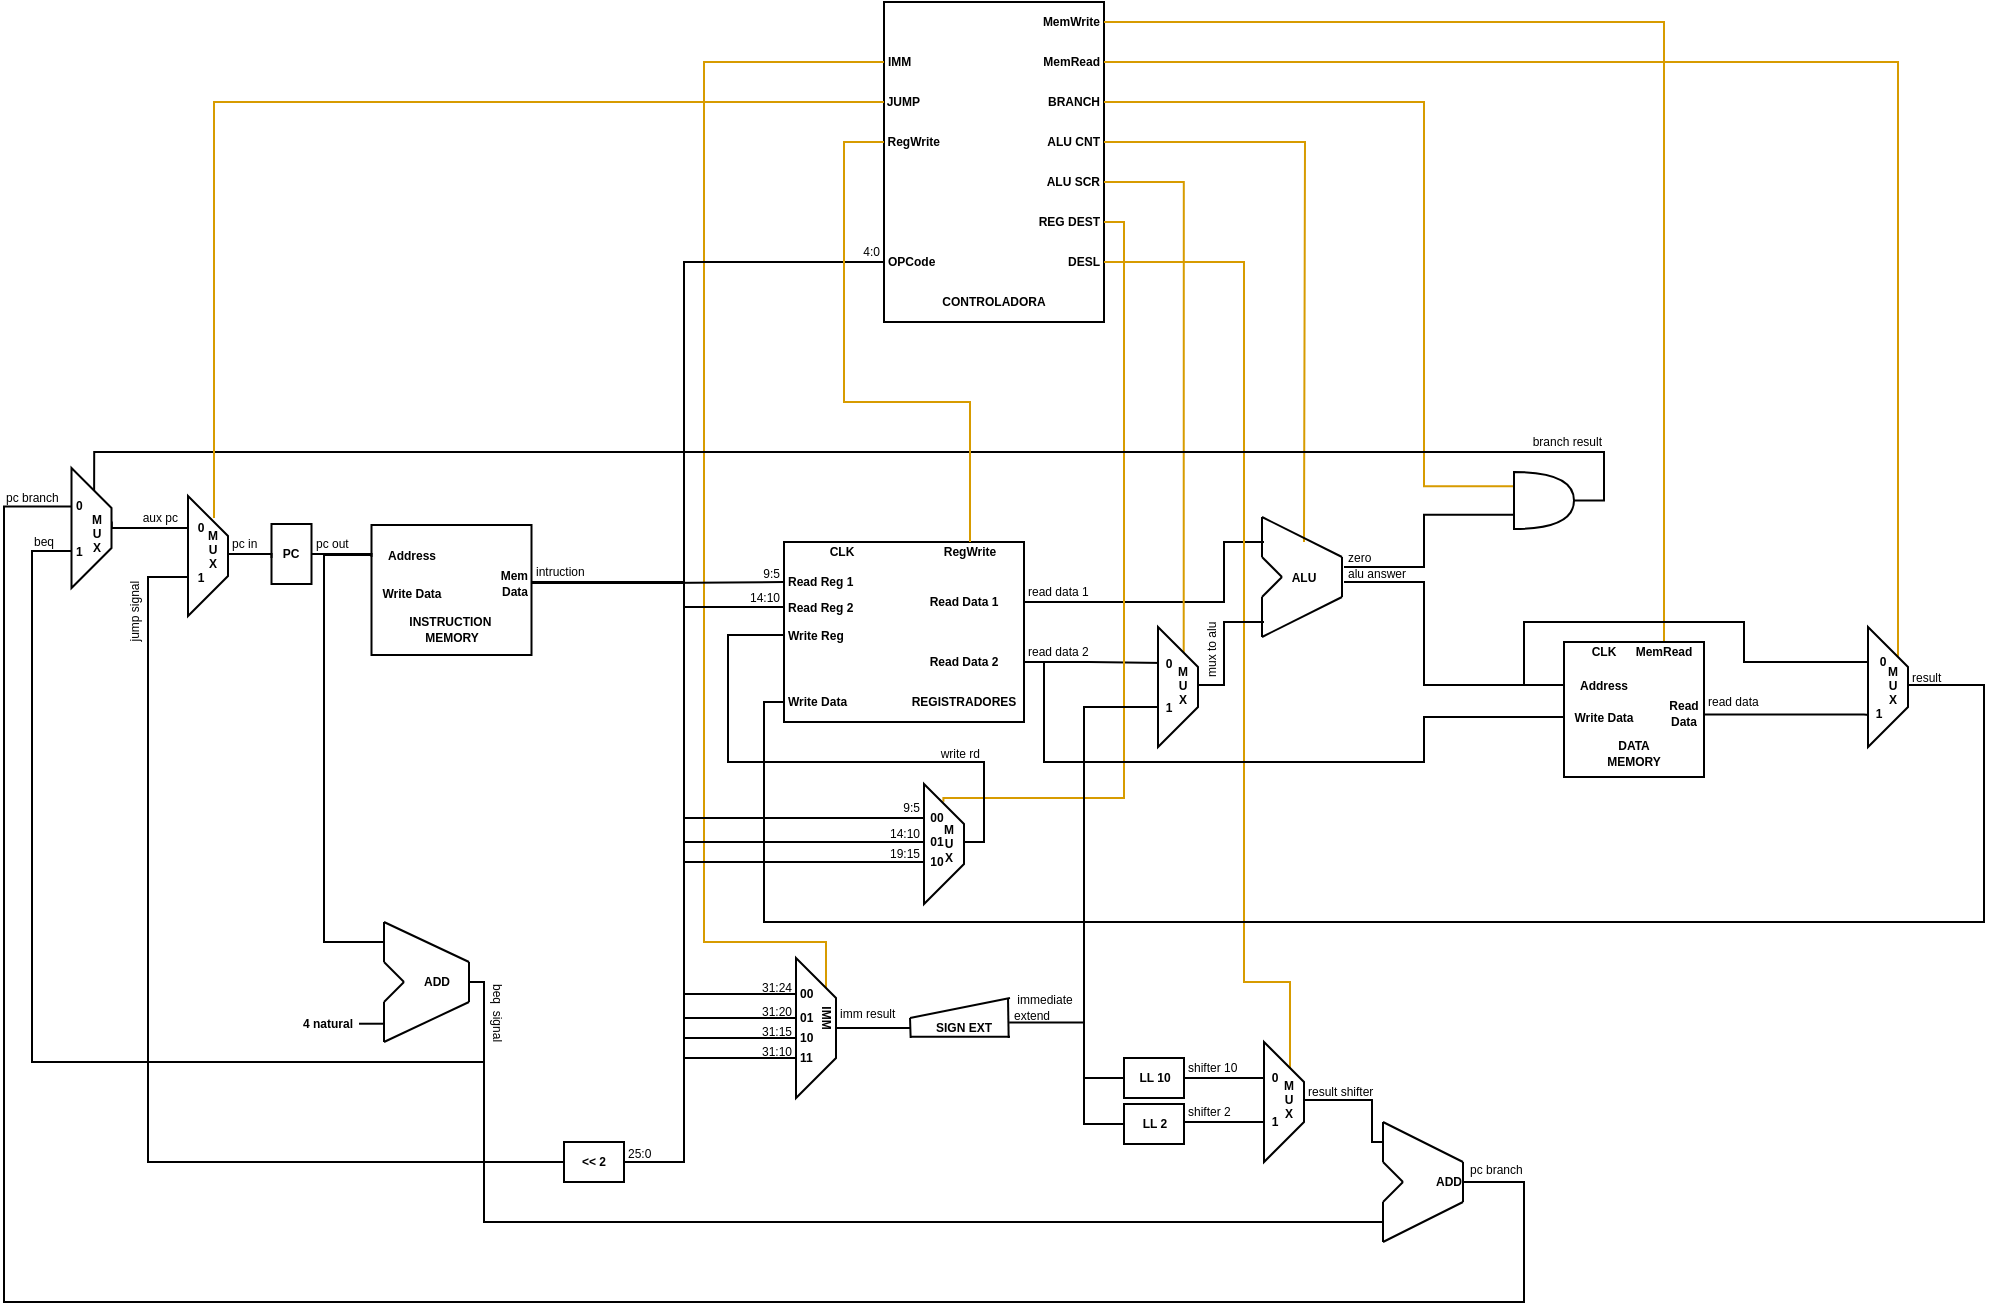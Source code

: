 <mxfile version="21.3.2" type="github">
  <diagram name="Página-1" id="U09H-SSrCiXjcYHxB3I6">
    <mxGraphModel dx="1183" dy="674" grid="1" gridSize="10" guides="1" tooltips="1" connect="1" arrows="1" fold="1" page="1" pageScale="1" pageWidth="1169" pageHeight="827" math="0" shadow="0">
      <root>
        <mxCell id="0" />
        <mxCell id="1" parent="0" />
        <mxCell id="Gvlh0brdfd21mCTL1ysy-1" value="" style="rounded=0;whiteSpace=wrap;html=1;" parent="1" vertex="1">
          <mxGeometry x="400" y="320" width="120" height="90" as="geometry" />
        </mxCell>
        <mxCell id="Gvlh0brdfd21mCTL1ysy-3" value="Read Reg 1" style="text;html=1;strokeColor=none;fillColor=none;align=left;verticalAlign=middle;whiteSpace=wrap;rounded=0;fontSize=6;fontStyle=1" parent="1" vertex="1">
          <mxGeometry x="400" y="330" width="52" height="20" as="geometry" />
        </mxCell>
        <mxCell id="Gvlh0brdfd21mCTL1ysy-4" value="Read Reg 2" style="text;html=1;strokeColor=none;fillColor=none;align=left;verticalAlign=middle;whiteSpace=wrap;rounded=0;fontSize=6;fontStyle=1" parent="1" vertex="1">
          <mxGeometry x="400" y="342.5" width="52" height="20" as="geometry" />
        </mxCell>
        <mxCell id="Gvlh0brdfd21mCTL1ysy-5" value="Write Data" style="text;html=1;strokeColor=none;fillColor=none;align=left;verticalAlign=middle;whiteSpace=wrap;rounded=0;fontSize=6;fontStyle=1" parent="1" vertex="1">
          <mxGeometry x="400" y="390" width="50" height="20" as="geometry" />
        </mxCell>
        <mxCell id="Gvlh0brdfd21mCTL1ysy-6" value="Write Reg" style="text;html=1;strokeColor=none;fillColor=none;align=left;verticalAlign=middle;whiteSpace=wrap;rounded=0;fontSize=6;fontStyle=1" parent="1" vertex="1">
          <mxGeometry x="400" y="356.5" width="50" height="20" as="geometry" />
        </mxCell>
        <mxCell id="Gvlh0brdfd21mCTL1ysy-119" style="edgeStyle=orthogonalEdgeStyle;rounded=0;orthogonalLoop=1;jettySize=auto;html=1;endArrow=none;endFill=0;" parent="1" source="Gvlh0brdfd21mCTL1ysy-7" edge="1">
          <mxGeometry relative="1" as="geometry">
            <mxPoint x="640" y="320" as="targetPoint" />
            <Array as="points">
              <mxPoint x="620" y="350" />
              <mxPoint x="620" y="320" />
            </Array>
          </mxGeometry>
        </mxCell>
        <mxCell id="Gvlh0brdfd21mCTL1ysy-7" value="Read Data 1" style="text;html=1;strokeColor=none;fillColor=none;align=center;verticalAlign=middle;whiteSpace=wrap;rounded=0;fontSize=6;fontStyle=1" parent="1" vertex="1">
          <mxGeometry x="460" y="340" width="60" height="20" as="geometry" />
        </mxCell>
        <mxCell id="Gvlh0brdfd21mCTL1ysy-120" style="edgeStyle=orthogonalEdgeStyle;rounded=0;orthogonalLoop=1;jettySize=auto;html=1;exitX=1;exitY=0.5;exitDx=0;exitDy=0;entryX=0.333;entryY=0.502;entryDx=0;entryDy=0;entryPerimeter=0;endArrow=none;endFill=0;" parent="1" source="Gvlh0brdfd21mCTL1ysy-8" target="Gvlh0brdfd21mCTL1ysy-86" edge="1">
          <mxGeometry relative="1" as="geometry" />
        </mxCell>
        <mxCell id="Gvlh0brdfd21mCTL1ysy-8" value="Read Data 2" style="text;html=1;strokeColor=none;fillColor=none;align=center;verticalAlign=middle;whiteSpace=wrap;rounded=0;fontSize=6;fontStyle=1" parent="1" vertex="1">
          <mxGeometry x="460" y="370" width="60" height="20" as="geometry" />
        </mxCell>
        <mxCell id="Gvlh0brdfd21mCTL1ysy-9" value="RegWrite" style="text;html=1;strokeColor=none;fillColor=none;align=center;verticalAlign=middle;whiteSpace=wrap;rounded=0;fontSize=6;fontStyle=1" parent="1" vertex="1">
          <mxGeometry x="470" y="320" width="46" height="10" as="geometry" />
        </mxCell>
        <mxCell id="Gvlh0brdfd21mCTL1ysy-10" value="REGISTRADORES" style="text;html=1;strokeColor=none;fillColor=none;align=center;verticalAlign=middle;whiteSpace=wrap;rounded=0;fontSize=6;fontStyle=1" parent="1" vertex="1">
          <mxGeometry x="460" y="390" width="60" height="20" as="geometry" />
        </mxCell>
        <mxCell id="Gvlh0brdfd21mCTL1ysy-11" value="" style="rounded=0;whiteSpace=wrap;html=1;direction=south;" parent="1" vertex="1">
          <mxGeometry x="450" y="50" width="110" height="160" as="geometry" />
        </mxCell>
        <mxCell id="Gvlh0brdfd21mCTL1ysy-12" value="CONTROLADORA" style="text;html=1;strokeColor=none;fillColor=none;align=center;verticalAlign=middle;whiteSpace=wrap;rounded=0;fontSize=6;fontStyle=1;rotation=0;" parent="1" vertex="1">
          <mxGeometry x="475" y="190" width="60" height="20" as="geometry" />
        </mxCell>
        <mxCell id="Gvlh0brdfd21mCTL1ysy-14" value="OPCode" style="text;html=1;strokeColor=none;fillColor=none;align=left;verticalAlign=middle;whiteSpace=wrap;rounded=0;fontSize=6;fontStyle=1" parent="1" vertex="1">
          <mxGeometry x="450" y="170" width="60" height="20" as="geometry" />
        </mxCell>
        <mxCell id="YMEBKkw99cfDEM1M3ef4-32" style="edgeStyle=orthogonalEdgeStyle;shape=connector;rounded=0;orthogonalLoop=1;jettySize=auto;html=1;entryX=0;entryY=0.25;entryDx=0;entryDy=0;labelBackgroundColor=default;strokeColor=#d79b00;fontFamily=Helvetica;fontSize=11;fontColor=default;endArrow=none;endFill=0;fillColor=#ffe6cc;" parent="1" source="Gvlh0brdfd21mCTL1ysy-15" target="Gvlh0brdfd21mCTL1ysy-84" edge="1">
          <mxGeometry relative="1" as="geometry" />
        </mxCell>
        <mxCell id="Gvlh0brdfd21mCTL1ysy-15" value="ALU SCR" style="text;html=1;strokeColor=none;fillColor=none;align=right;verticalAlign=middle;whiteSpace=wrap;rounded=0;fontSize=6;fontStyle=1" parent="1" vertex="1">
          <mxGeometry x="500" y="130" width="60" height="20" as="geometry" />
        </mxCell>
        <mxCell id="YMEBKkw99cfDEM1M3ef4-30" style="edgeStyle=orthogonalEdgeStyle;shape=connector;rounded=0;orthogonalLoop=1;jettySize=auto;html=1;labelBackgroundColor=default;strokeColor=#d79b00;fontFamily=Helvetica;fontSize=11;fontColor=default;endArrow=none;endFill=0;fillColor=#ffe6cc;" parent="1" source="Gvlh0brdfd21mCTL1ysy-16" edge="1">
          <mxGeometry relative="1" as="geometry">
            <mxPoint x="660" y="320" as="targetPoint" />
          </mxGeometry>
        </mxCell>
        <mxCell id="Gvlh0brdfd21mCTL1ysy-16" value="ALU CNT" style="text;html=1;strokeColor=none;fillColor=none;align=right;verticalAlign=middle;whiteSpace=wrap;rounded=0;fontSize=6;fontStyle=1" parent="1" vertex="1">
          <mxGeometry x="500" y="110" width="60" height="20" as="geometry" />
        </mxCell>
        <mxCell id="YMEBKkw99cfDEM1M3ef4-38" style="edgeStyle=orthogonalEdgeStyle;shape=connector;rounded=0;orthogonalLoop=1;jettySize=auto;html=1;entryX=0.5;entryY=0;entryDx=0;entryDy=0;labelBackgroundColor=default;strokeColor=#d79b00;fontFamily=Helvetica;fontSize=11;fontColor=default;endArrow=none;endFill=0;fillColor=#ffe6cc;" parent="1" source="Gvlh0brdfd21mCTL1ysy-17" target="Gvlh0brdfd21mCTL1ysy-117" edge="1">
          <mxGeometry relative="1" as="geometry" />
        </mxCell>
        <mxCell id="Gvlh0brdfd21mCTL1ysy-17" value="MemWrite" style="text;html=1;strokeColor=none;fillColor=none;align=right;verticalAlign=middle;whiteSpace=wrap;rounded=0;fontSize=6;fontStyle=1" parent="1" vertex="1">
          <mxGeometry x="500" y="50" width="60" height="20" as="geometry" />
        </mxCell>
        <mxCell id="YMEBKkw99cfDEM1M3ef4-37" style="edgeStyle=orthogonalEdgeStyle;shape=connector;rounded=0;orthogonalLoop=1;jettySize=auto;html=1;entryX=0.92;entryY=0.338;entryDx=0;entryDy=0;labelBackgroundColor=default;strokeColor=#d79b00;fontFamily=Helvetica;fontSize=11;fontColor=default;endArrow=none;endFill=0;entryPerimeter=0;fillColor=#ffe6cc;" parent="1" source="Gvlh0brdfd21mCTL1ysy-18" target="Gvlh0brdfd21mCTL1ysy-42" edge="1">
          <mxGeometry relative="1" as="geometry">
            <Array as="points">
              <mxPoint x="957" y="80" />
              <mxPoint x="957" y="377" />
            </Array>
          </mxGeometry>
        </mxCell>
        <mxCell id="Gvlh0brdfd21mCTL1ysy-18" value="MemRead" style="text;html=1;strokeColor=none;fillColor=none;align=right;verticalAlign=middle;whiteSpace=wrap;rounded=0;fontSize=6;fontStyle=1" parent="1" vertex="1">
          <mxGeometry x="500" y="70" width="60" height="20" as="geometry" />
        </mxCell>
        <mxCell id="Gvlh0brdfd21mCTL1ysy-19" value="BRANCH" style="text;html=1;strokeColor=none;fillColor=none;align=right;verticalAlign=middle;whiteSpace=wrap;rounded=0;fontSize=6;fontStyle=1" parent="1" vertex="1">
          <mxGeometry x="500" y="90" width="60" height="20" as="geometry" />
        </mxCell>
        <mxCell id="YMEBKkw99cfDEM1M3ef4-33" style="edgeStyle=orthogonalEdgeStyle;shape=connector;rounded=0;orthogonalLoop=1;jettySize=auto;html=1;entryX=0.747;entryY=0.091;entryDx=0;entryDy=0;labelBackgroundColor=default;strokeColor=#d79b00;fontFamily=Helvetica;fontSize=11;fontColor=default;endArrow=none;endFill=0;fillColor=#ffe6cc;entryPerimeter=0;" parent="1" source="Gvlh0brdfd21mCTL1ysy-20" target="Gvlh0brdfd21mCTL1ysy-112" edge="1">
          <mxGeometry relative="1" as="geometry">
            <Array as="points">
              <mxPoint x="570" y="160" />
              <mxPoint x="570" y="448" />
              <mxPoint x="480" y="448" />
            </Array>
          </mxGeometry>
        </mxCell>
        <mxCell id="Gvlh0brdfd21mCTL1ysy-20" value="REG DEST" style="text;html=1;strokeColor=none;fillColor=none;align=right;verticalAlign=middle;whiteSpace=wrap;rounded=0;fontSize=6;fontStyle=1" parent="1" vertex="1">
          <mxGeometry x="500" y="150" width="60" height="20" as="geometry" />
        </mxCell>
        <mxCell id="YMEBKkw99cfDEM1M3ef4-34" style="edgeStyle=orthogonalEdgeStyle;shape=connector;rounded=0;orthogonalLoop=1;jettySize=auto;html=1;labelBackgroundColor=default;strokeColor=#d79b00;fontFamily=Helvetica;fontSize=11;fontColor=default;endArrow=none;endFill=0;entryX=1;entryY=0.25;entryDx=0;entryDy=0;fillColor=#ffe6cc;" parent="1" source="Gvlh0brdfd21mCTL1ysy-21" target="Gvlh0brdfd21mCTL1ysy-82" edge="1">
          <mxGeometry relative="1" as="geometry">
            <mxPoint x="650.0" y="490.0" as="targetPoint" />
            <Array as="points">
              <mxPoint x="630" y="180" />
              <mxPoint x="630" y="540" />
              <mxPoint x="653" y="540" />
            </Array>
          </mxGeometry>
        </mxCell>
        <mxCell id="Gvlh0brdfd21mCTL1ysy-21" value="DESL" style="text;html=1;strokeColor=none;fillColor=none;align=right;verticalAlign=middle;whiteSpace=wrap;rounded=0;fontSize=6;fontStyle=1" parent="1" vertex="1">
          <mxGeometry x="500" y="170" width="60" height="20" as="geometry" />
        </mxCell>
        <mxCell id="YMEBKkw99cfDEM1M3ef4-35" style="edgeStyle=orthogonalEdgeStyle;shape=connector;rounded=0;orthogonalLoop=1;jettySize=auto;html=1;labelBackgroundColor=default;strokeColor=#d79b00;fontFamily=Helvetica;fontSize=11;fontColor=default;endArrow=none;endFill=0;fillColor=#ffe6cc;" parent="1" source="Gvlh0brdfd21mCTL1ysy-22" target="Gvlh0brdfd21mCTL1ysy-102" edge="1">
          <mxGeometry relative="1" as="geometry">
            <Array as="points">
              <mxPoint x="360" y="80" />
              <mxPoint x="360" y="520" />
              <mxPoint x="421" y="520" />
            </Array>
          </mxGeometry>
        </mxCell>
        <mxCell id="Gvlh0brdfd21mCTL1ysy-22" value="IMM" style="text;html=1;strokeColor=none;fillColor=none;align=left;verticalAlign=middle;whiteSpace=wrap;rounded=0;fontSize=6;fontStyle=1" parent="1" vertex="1">
          <mxGeometry x="450" y="70" width="60" height="20" as="geometry" />
        </mxCell>
        <mxCell id="Gvlh0brdfd21mCTL1ysy-23" value="JUMP" style="text;html=1;strokeColor=none;fillColor=none;align=right;verticalAlign=middle;whiteSpace=wrap;rounded=0;fontSize=6;fontStyle=1" parent="1" vertex="1">
          <mxGeometry x="450" y="90" width="20" height="20" as="geometry" />
        </mxCell>
        <mxCell id="YMEBKkw99cfDEM1M3ef4-10" style="edgeStyle=orthogonalEdgeStyle;rounded=0;orthogonalLoop=1;jettySize=auto;html=1;entryX=0;entryY=0.5;entryDx=0;entryDy=0;endArrow=none;endFill=0;" parent="1" source="Gvlh0brdfd21mCTL1ysy-35" target="Gvlh0brdfd21mCTL1ysy-112" edge="1">
          <mxGeometry relative="1" as="geometry">
            <Array as="points">
              <mxPoint x="350" y="340" />
              <mxPoint x="350" y="458" />
            </Array>
          </mxGeometry>
        </mxCell>
        <mxCell id="Gvlh0brdfd21mCTL1ysy-35" value="" style="rounded=0;whiteSpace=wrap;html=1;" parent="1" vertex="1">
          <mxGeometry x="193.75" y="311.5" width="80" height="65" as="geometry" />
        </mxCell>
        <mxCell id="Gvlh0brdfd21mCTL1ysy-36" value="INSTRUCTION&amp;nbsp;&lt;br&gt;MEMORY" style="text;html=1;strokeColor=none;fillColor=none;align=center;verticalAlign=middle;whiteSpace=wrap;rounded=0;fontSize=6;fontStyle=1" parent="1" vertex="1">
          <mxGeometry x="203.75" y="354" width="60" height="20" as="geometry" />
        </mxCell>
        <mxCell id="YMEBKkw99cfDEM1M3ef4-7" style="edgeStyle=orthogonalEdgeStyle;rounded=0;orthogonalLoop=1;jettySize=auto;html=1;endArrow=none;endFill=0;entryX=0;entryY=0.5;entryDx=0;entryDy=0;" parent="1" source="Gvlh0brdfd21mCTL1ysy-37" target="Gvlh0brdfd21mCTL1ysy-3" edge="1">
          <mxGeometry relative="1" as="geometry">
            <mxPoint x="380" y="346" as="targetPoint" />
          </mxGeometry>
        </mxCell>
        <mxCell id="YMEBKkw99cfDEM1M3ef4-8" style="edgeStyle=orthogonalEdgeStyle;rounded=0;orthogonalLoop=1;jettySize=auto;html=1;entryX=0;entryY=0.5;entryDx=0;entryDy=0;endArrow=none;endFill=0;" parent="1" source="Gvlh0brdfd21mCTL1ysy-37" target="Gvlh0brdfd21mCTL1ysy-4" edge="1">
          <mxGeometry relative="1" as="geometry">
            <Array as="points">
              <mxPoint x="350" y="340" />
              <mxPoint x="350" y="352" />
            </Array>
          </mxGeometry>
        </mxCell>
        <mxCell id="YMEBKkw99cfDEM1M3ef4-11" style="edgeStyle=orthogonalEdgeStyle;shape=connector;rounded=0;orthogonalLoop=1;jettySize=auto;html=1;entryX=0;entryY=0.5;entryDx=0;entryDy=0;labelBackgroundColor=default;strokeColor=default;fontFamily=Helvetica;fontSize=11;fontColor=default;endArrow=none;endFill=0;" parent="1" source="Gvlh0brdfd21mCTL1ysy-37" target="Gvlh0brdfd21mCTL1ysy-114" edge="1">
          <mxGeometry relative="1" as="geometry">
            <Array as="points">
              <mxPoint x="350" y="341" />
              <mxPoint x="350" y="470" />
            </Array>
          </mxGeometry>
        </mxCell>
        <mxCell id="YMEBKkw99cfDEM1M3ef4-14" style="edgeStyle=orthogonalEdgeStyle;shape=connector;rounded=0;orthogonalLoop=1;jettySize=auto;html=1;entryX=0;entryY=0.5;entryDx=0;entryDy=0;labelBackgroundColor=default;strokeColor=default;fontFamily=Helvetica;fontSize=11;fontColor=default;endArrow=none;endFill=0;" parent="1" source="Gvlh0brdfd21mCTL1ysy-37" target="Gvlh0brdfd21mCTL1ysy-96" edge="1">
          <mxGeometry relative="1" as="geometry">
            <Array as="points">
              <mxPoint x="350" y="340" />
              <mxPoint x="350" y="546" />
            </Array>
          </mxGeometry>
        </mxCell>
        <mxCell id="YMEBKkw99cfDEM1M3ef4-22" style="edgeStyle=orthogonalEdgeStyle;shape=connector;rounded=0;orthogonalLoop=1;jettySize=auto;html=1;entryX=0;entryY=0.5;entryDx=0;entryDy=0;labelBackgroundColor=default;strokeColor=default;fontFamily=Helvetica;fontSize=11;fontColor=default;endArrow=none;endFill=0;" parent="1" source="lDqUrehN1HOp68E280Si-48" target="Gvlh0brdfd21mCTL1ysy-92" edge="1">
          <mxGeometry relative="1" as="geometry">
            <Array as="points">
              <mxPoint x="350" y="341" />
              <mxPoint x="350" y="630" />
            </Array>
          </mxGeometry>
        </mxCell>
        <mxCell id="YMEBKkw99cfDEM1M3ef4-36" style="edgeStyle=orthogonalEdgeStyle;shape=connector;rounded=0;orthogonalLoop=1;jettySize=auto;html=1;entryX=0;entryY=0.5;entryDx=0;entryDy=0;labelBackgroundColor=default;strokeColor=default;fontFamily=Helvetica;fontSize=11;fontColor=default;endArrow=none;endFill=0;" parent="1" source="Gvlh0brdfd21mCTL1ysy-37" target="Gvlh0brdfd21mCTL1ysy-14" edge="1">
          <mxGeometry relative="1" as="geometry">
            <Array as="points">
              <mxPoint x="350" y="341" />
              <mxPoint x="350" y="180" />
            </Array>
          </mxGeometry>
        </mxCell>
        <mxCell id="Gvlh0brdfd21mCTL1ysy-37" value="Mem&lt;br&gt;Data" style="text;html=1;strokeColor=none;fillColor=none;align=right;verticalAlign=middle;whiteSpace=wrap;rounded=0;fontSize=6;fontStyle=1" parent="1" vertex="1">
          <mxGeometry x="233.75" y="330.5" width="40.25" height="20" as="geometry" />
        </mxCell>
        <mxCell id="Gvlh0brdfd21mCTL1ysy-142" style="edgeStyle=orthogonalEdgeStyle;shape=connector;rounded=0;orthogonalLoop=1;jettySize=auto;html=1;exitX=0;exitY=0.5;exitDx=0;exitDy=0;entryX=1;entryY=0.5;entryDx=0;entryDy=0;labelBackgroundColor=default;strokeColor=default;fontFamily=Helvetica;fontSize=11;fontColor=default;endArrow=none;endFill=0;" parent="1" target="Gvlh0brdfd21mCTL1ysy-48" edge="1">
          <mxGeometry relative="1" as="geometry">
            <mxPoint x="193.75" y="327.5" as="sourcePoint" />
            <Array as="points">
              <mxPoint x="194" y="326" />
              <mxPoint x="164" y="326" />
            </Array>
          </mxGeometry>
        </mxCell>
        <mxCell id="Gvlh0brdfd21mCTL1ysy-38" value="Address" style="text;html=1;strokeColor=none;fillColor=none;align=center;verticalAlign=middle;whiteSpace=wrap;rounded=0;fontSize=6;fontStyle=1" parent="1" vertex="1">
          <mxGeometry x="193.75" y="316.5" width="40" height="20" as="geometry" />
        </mxCell>
        <mxCell id="Gvlh0brdfd21mCTL1ysy-39" value="Write Data" style="text;html=1;strokeColor=none;fillColor=none;align=center;verticalAlign=middle;whiteSpace=wrap;rounded=0;fontSize=6;fontStyle=1" parent="1" vertex="1">
          <mxGeometry x="183.75" y="335.5" width="60" height="20" as="geometry" />
        </mxCell>
        <mxCell id="Gvlh0brdfd21mCTL1ysy-40" value="" style="shape=trapezoid;perimeter=trapezoidPerimeter;whiteSpace=wrap;html=1;fixedSize=1;direction=south;" parent="1" vertex="1">
          <mxGeometry x="942" y="362.5" width="20" height="60" as="geometry" />
        </mxCell>
        <mxCell id="YMEBKkw99cfDEM1M3ef4-27" style="edgeStyle=orthogonalEdgeStyle;shape=connector;rounded=0;orthogonalLoop=1;jettySize=auto;html=1;entryX=0;entryY=0.5;entryDx=0;entryDy=0;labelBackgroundColor=default;strokeColor=#000000;fontFamily=Helvetica;fontSize=11;fontColor=default;endArrow=none;endFill=0;fillColor=#f8cecc;" parent="1" source="Gvlh0brdfd21mCTL1ysy-41" target="Gvlh0brdfd21mCTL1ysy-5" edge="1">
          <mxGeometry relative="1" as="geometry">
            <Array as="points">
              <mxPoint x="1000" y="391" />
              <mxPoint x="1000" y="510" />
              <mxPoint x="390" y="510" />
              <mxPoint x="390" y="400" />
            </Array>
          </mxGeometry>
        </mxCell>
        <mxCell id="Gvlh0brdfd21mCTL1ysy-41" value="M&lt;br&gt;U&lt;br&gt;X" style="text;html=1;strokeColor=none;fillColor=none;align=center;verticalAlign=middle;whiteSpace=wrap;rounded=0;fontSize=6;fontStyle=1;rotation=0;" parent="1" vertex="1">
          <mxGeometry x="947" y="381.5" width="15" height="20" as="geometry" />
        </mxCell>
        <mxCell id="Gvlh0brdfd21mCTL1ysy-135" style="edgeStyle=orthogonalEdgeStyle;shape=connector;rounded=0;orthogonalLoop=1;jettySize=auto;html=1;exitX=0;exitY=0.5;exitDx=0;exitDy=0;labelBackgroundColor=default;strokeColor=default;fontFamily=Helvetica;fontSize=11;fontColor=default;endArrow=none;endFill=0;entryX=0;entryY=0.5;entryDx=0;entryDy=0;" parent="1" source="Gvlh0brdfd21mCTL1ysy-42" target="Gvlh0brdfd21mCTL1ysy-57" edge="1">
          <mxGeometry relative="1" as="geometry">
            <mxPoint x="770" y="390" as="targetPoint" />
            <Array as="points">
              <mxPoint x="880" y="380" />
              <mxPoint x="880" y="360" />
              <mxPoint x="770" y="360" />
              <mxPoint x="770" y="392" />
            </Array>
          </mxGeometry>
        </mxCell>
        <mxCell id="Gvlh0brdfd21mCTL1ysy-42" value="0" style="text;html=1;strokeColor=none;fillColor=none;align=center;verticalAlign=middle;whiteSpace=wrap;rounded=0;fontSize=6;fontStyle=1;rotation=0;" parent="1" vertex="1">
          <mxGeometry x="942" y="370" width="15" height="20" as="geometry" />
        </mxCell>
        <mxCell id="Gvlh0brdfd21mCTL1ysy-43" value="1" style="text;html=1;strokeColor=none;fillColor=none;align=center;verticalAlign=middle;whiteSpace=wrap;rounded=0;fontSize=6;fontStyle=1;rotation=0;" parent="1" vertex="1">
          <mxGeometry x="940" y="400" width="15" height="12.5" as="geometry" />
        </mxCell>
        <mxCell id="Gvlh0brdfd21mCTL1ysy-48" value="" style="rounded=0;whiteSpace=wrap;html=1;" parent="1" vertex="1">
          <mxGeometry x="143.75" y="311" width="20" height="30" as="geometry" />
        </mxCell>
        <mxCell id="Gvlh0brdfd21mCTL1ysy-49" value="PC" style="text;html=1;strokeColor=none;fillColor=none;align=center;verticalAlign=middle;whiteSpace=wrap;rounded=0;fontSize=6;fontStyle=1" parent="1" vertex="1">
          <mxGeometry x="146.25" y="315.5" width="15" height="20" as="geometry" />
        </mxCell>
        <mxCell id="Gvlh0brdfd21mCTL1ysy-144" style="edgeStyle=orthogonalEdgeStyle;shape=connector;rounded=0;orthogonalLoop=1;jettySize=auto;html=1;exitX=1;exitY=0.5;exitDx=0;exitDy=0;entryX=0;entryY=0.5;entryDx=0;entryDy=0;labelBackgroundColor=default;strokeColor=default;fontFamily=Helvetica;fontSize=11;fontColor=default;endArrow=none;endFill=0;" parent="1" edge="1">
          <mxGeometry relative="1" as="geometry">
            <mxPoint x="122" y="326" as="sourcePoint" />
            <mxPoint x="143.75" y="328" as="targetPoint" />
          </mxGeometry>
        </mxCell>
        <mxCell id="Gvlh0brdfd21mCTL1ysy-54" value="" style="rounded=0;whiteSpace=wrap;html=1;" parent="1" vertex="1">
          <mxGeometry x="790" y="370" width="70" height="67.5" as="geometry" />
        </mxCell>
        <mxCell id="Gvlh0brdfd21mCTL1ysy-55" value="DATA&lt;br&gt;MEMORY" style="text;html=1;strokeColor=none;fillColor=none;align=center;verticalAlign=middle;whiteSpace=wrap;rounded=0;fontSize=6;fontStyle=1" parent="1" vertex="1">
          <mxGeometry x="795" y="417.5" width="60" height="17.5" as="geometry" />
        </mxCell>
        <mxCell id="Gvlh0brdfd21mCTL1ysy-136" style="edgeStyle=orthogonalEdgeStyle;shape=connector;rounded=0;orthogonalLoop=1;jettySize=auto;html=1;exitX=1;exitY=0.5;exitDx=0;exitDy=0;labelBackgroundColor=default;strokeColor=default;fontFamily=Helvetica;fontSize=11;fontColor=default;endArrow=none;endFill=0;entryX=0.163;entryY=0.52;entryDx=0;entryDy=0;entryPerimeter=0;" parent="1" source="Gvlh0brdfd21mCTL1ysy-56" target="Gvlh0brdfd21mCTL1ysy-43" edge="1">
          <mxGeometry relative="1" as="geometry">
            <mxPoint x="940" y="410" as="targetPoint" />
            <Array as="points">
              <mxPoint x="940" y="406" />
            </Array>
          </mxGeometry>
        </mxCell>
        <mxCell id="Gvlh0brdfd21mCTL1ysy-56" value="Read&lt;br&gt;Data" style="text;html=1;strokeColor=none;fillColor=none;align=center;verticalAlign=middle;whiteSpace=wrap;rounded=0;fontSize=6;fontStyle=1" parent="1" vertex="1">
          <mxGeometry x="840" y="396.25" width="20" height="20" as="geometry" />
        </mxCell>
        <mxCell id="Gvlh0brdfd21mCTL1ysy-132" style="edgeStyle=orthogonalEdgeStyle;shape=connector;rounded=0;orthogonalLoop=1;jettySize=auto;html=1;exitX=0;exitY=0.5;exitDx=0;exitDy=0;labelBackgroundColor=default;strokeColor=default;fontFamily=Helvetica;fontSize=11;fontColor=default;endArrow=none;endFill=0;" parent="1" source="Gvlh0brdfd21mCTL1ysy-57" edge="1">
          <mxGeometry relative="1" as="geometry">
            <mxPoint x="680" y="340" as="targetPoint" />
            <Array as="points">
              <mxPoint x="720" y="391" />
              <mxPoint x="720" y="340" />
            </Array>
          </mxGeometry>
        </mxCell>
        <mxCell id="Gvlh0brdfd21mCTL1ysy-57" value="Address" style="text;html=1;strokeColor=none;fillColor=none;align=center;verticalAlign=middle;whiteSpace=wrap;rounded=0;fontSize=6;fontStyle=1" parent="1" vertex="1">
          <mxGeometry x="790" y="381.5" width="40" height="20" as="geometry" />
        </mxCell>
        <mxCell id="Gvlh0brdfd21mCTL1ysy-131" style="edgeStyle=orthogonalEdgeStyle;shape=connector;rounded=0;orthogonalLoop=1;jettySize=auto;html=1;exitX=0;exitY=0.5;exitDx=0;exitDy=0;labelBackgroundColor=default;strokeColor=default;fontFamily=Helvetica;fontSize=11;fontColor=default;endArrow=none;endFill=0;" parent="1" source="Gvlh0brdfd21mCTL1ysy-58" edge="1">
          <mxGeometry relative="1" as="geometry">
            <mxPoint x="550" y="380" as="targetPoint" />
            <Array as="points">
              <mxPoint x="720" y="408" />
              <mxPoint x="720" y="430" />
              <mxPoint x="530" y="430" />
              <mxPoint x="530" y="380" />
            </Array>
          </mxGeometry>
        </mxCell>
        <mxCell id="Gvlh0brdfd21mCTL1ysy-58" value="Write Data" style="text;html=1;strokeColor=none;fillColor=none;align=center;verticalAlign=middle;whiteSpace=wrap;rounded=0;fontSize=6;fontStyle=1" parent="1" vertex="1">
          <mxGeometry x="790" y="397.5" width="40" height="20" as="geometry" />
        </mxCell>
        <mxCell id="Gvlh0brdfd21mCTL1ysy-60" value="" style="endArrow=none;html=1;rounded=0;" parent="1" edge="1">
          <mxGeometry width="50" height="50" relative="1" as="geometry">
            <mxPoint x="242.5" y="530" as="sourcePoint" />
            <mxPoint x="200" y="510" as="targetPoint" />
          </mxGeometry>
        </mxCell>
        <mxCell id="Gvlh0brdfd21mCTL1ysy-61" value="" style="endArrow=none;html=1;rounded=0;" parent="1" edge="1">
          <mxGeometry width="50" height="50" relative="1" as="geometry">
            <mxPoint x="242.5" y="550" as="sourcePoint" />
            <mxPoint x="200" y="570" as="targetPoint" />
          </mxGeometry>
        </mxCell>
        <mxCell id="Gvlh0brdfd21mCTL1ysy-62" value="" style="endArrow=none;html=1;rounded=0;" parent="1" edge="1">
          <mxGeometry width="50" height="50" relative="1" as="geometry">
            <mxPoint x="242.5" y="550" as="sourcePoint" />
            <mxPoint x="242.5" y="530" as="targetPoint" />
          </mxGeometry>
        </mxCell>
        <mxCell id="Gvlh0brdfd21mCTL1ysy-63" value="" style="endArrow=none;html=1;rounded=0;" parent="1" edge="1">
          <mxGeometry width="50" height="50" relative="1" as="geometry">
            <mxPoint x="200" y="530" as="sourcePoint" />
            <mxPoint x="200" y="510" as="targetPoint" />
            <Array as="points">
              <mxPoint x="200" y="520" />
            </Array>
          </mxGeometry>
        </mxCell>
        <mxCell id="Gvlh0brdfd21mCTL1ysy-64" value="" style="endArrow=none;html=1;rounded=0;" parent="1" edge="1">
          <mxGeometry width="50" height="50" relative="1" as="geometry">
            <mxPoint x="200" y="570" as="sourcePoint" />
            <mxPoint x="200" y="550" as="targetPoint" />
            <Array as="points">
              <mxPoint x="200" y="560" />
            </Array>
          </mxGeometry>
        </mxCell>
        <mxCell id="Gvlh0brdfd21mCTL1ysy-65" value="" style="endArrow=none;html=1;rounded=0;" parent="1" edge="1">
          <mxGeometry width="50" height="50" relative="1" as="geometry">
            <mxPoint x="200" y="550" as="sourcePoint" />
            <mxPoint x="210" y="540" as="targetPoint" />
          </mxGeometry>
        </mxCell>
        <mxCell id="Gvlh0brdfd21mCTL1ysy-66" value="" style="endArrow=none;html=1;rounded=0;" parent="1" edge="1">
          <mxGeometry width="50" height="50" relative="1" as="geometry">
            <mxPoint x="200" y="530" as="sourcePoint" />
            <mxPoint x="210" y="540" as="targetPoint" />
          </mxGeometry>
        </mxCell>
        <mxCell id="Gvlh0brdfd21mCTL1ysy-138" style="edgeStyle=orthogonalEdgeStyle;shape=connector;rounded=0;orthogonalLoop=1;jettySize=auto;html=1;labelBackgroundColor=default;strokeColor=default;fontFamily=Helvetica;fontSize=11;fontColor=default;endArrow=none;endFill=0;exitX=1;exitY=0.5;exitDx=0;exitDy=0;" parent="1" source="Gvlh0brdfd21mCTL1ysy-67" edge="1">
          <mxGeometry relative="1" as="geometry">
            <mxPoint x="700" y="660" as="targetPoint" />
            <mxPoint x="240" y="540" as="sourcePoint" />
            <Array as="points">
              <mxPoint x="250" y="540" />
              <mxPoint x="250" y="660" />
            </Array>
          </mxGeometry>
        </mxCell>
        <mxCell id="YMEBKkw99cfDEM1M3ef4-24" style="edgeStyle=orthogonalEdgeStyle;shape=connector;rounded=0;orthogonalLoop=1;jettySize=auto;html=1;entryX=0;entryY=0.5;entryDx=0;entryDy=0;labelBackgroundColor=default;strokeColor=default;fontFamily=Helvetica;fontSize=11;fontColor=default;endArrow=none;endFill=0;" parent="1" source="Gvlh0brdfd21mCTL1ysy-67" target="Gvlh0brdfd21mCTL1ysy-148" edge="1">
          <mxGeometry relative="1" as="geometry">
            <Array as="points">
              <mxPoint x="250" y="540" />
              <mxPoint x="250" y="580" />
              <mxPoint x="24" y="580" />
              <mxPoint x="24" y="325" />
            </Array>
          </mxGeometry>
        </mxCell>
        <mxCell id="Gvlh0brdfd21mCTL1ysy-67" value="ADD" style="text;html=1;strokeColor=none;fillColor=none;align=center;verticalAlign=middle;whiteSpace=wrap;rounded=0;fontSize=6;fontStyle=1" parent="1" vertex="1">
          <mxGeometry x="210" y="530" width="33" height="20" as="geometry" />
        </mxCell>
        <mxCell id="Gvlh0brdfd21mCTL1ysy-70" value="4 natural" style="text;html=1;strokeColor=none;fillColor=none;align=center;verticalAlign=middle;whiteSpace=wrap;rounded=0;fontSize=6;fontStyle=1" parent="1" vertex="1">
          <mxGeometry x="157" y="552" width="30" height="18" as="geometry" />
        </mxCell>
        <mxCell id="Gvlh0brdfd21mCTL1ysy-71" value="" style="endArrow=none;html=1;rounded=0;" parent="1" edge="1">
          <mxGeometry width="50" height="50" relative="1" as="geometry">
            <mxPoint x="739.5" y="630" as="sourcePoint" />
            <mxPoint x="699.5" y="610" as="targetPoint" />
          </mxGeometry>
        </mxCell>
        <mxCell id="Gvlh0brdfd21mCTL1ysy-72" value="" style="endArrow=none;html=1;rounded=0;" parent="1" edge="1">
          <mxGeometry width="50" height="50" relative="1" as="geometry">
            <mxPoint x="739.5" y="650" as="sourcePoint" />
            <mxPoint x="699.5" y="670" as="targetPoint" />
          </mxGeometry>
        </mxCell>
        <mxCell id="Gvlh0brdfd21mCTL1ysy-73" value="" style="endArrow=none;html=1;rounded=0;" parent="1" edge="1">
          <mxGeometry width="50" height="50" relative="1" as="geometry">
            <mxPoint x="739.5" y="650" as="sourcePoint" />
            <mxPoint x="739.5" y="630" as="targetPoint" />
          </mxGeometry>
        </mxCell>
        <mxCell id="Gvlh0brdfd21mCTL1ysy-74" value="" style="endArrow=none;html=1;rounded=0;" parent="1" edge="1">
          <mxGeometry width="50" height="50" relative="1" as="geometry">
            <mxPoint x="699.5" y="630" as="sourcePoint" />
            <mxPoint x="699.5" y="610" as="targetPoint" />
            <Array as="points">
              <mxPoint x="699.5" y="620" />
            </Array>
          </mxGeometry>
        </mxCell>
        <mxCell id="Gvlh0brdfd21mCTL1ysy-75" value="" style="endArrow=none;html=1;rounded=0;" parent="1" edge="1">
          <mxGeometry width="50" height="50" relative="1" as="geometry">
            <mxPoint x="699.5" y="670" as="sourcePoint" />
            <mxPoint x="699.5" y="650" as="targetPoint" />
            <Array as="points">
              <mxPoint x="699.5" y="660" />
            </Array>
          </mxGeometry>
        </mxCell>
        <mxCell id="Gvlh0brdfd21mCTL1ysy-76" value="" style="endArrow=none;html=1;rounded=0;" parent="1" edge="1">
          <mxGeometry width="50" height="50" relative="1" as="geometry">
            <mxPoint x="699.5" y="650" as="sourcePoint" />
            <mxPoint x="709.5" y="640" as="targetPoint" />
          </mxGeometry>
        </mxCell>
        <mxCell id="Gvlh0brdfd21mCTL1ysy-77" value="" style="endArrow=none;html=1;rounded=0;" parent="1" edge="1">
          <mxGeometry width="50" height="50" relative="1" as="geometry">
            <mxPoint x="699.5" y="630" as="sourcePoint" />
            <mxPoint x="709.5" y="640" as="targetPoint" />
          </mxGeometry>
        </mxCell>
        <mxCell id="YMEBKkw99cfDEM1M3ef4-25" style="edgeStyle=orthogonalEdgeStyle;shape=connector;rounded=0;orthogonalLoop=1;jettySize=auto;html=1;entryX=0;entryY=0.5;entryDx=0;entryDy=0;labelBackgroundColor=default;strokeColor=default;fontFamily=Helvetica;fontSize=11;fontColor=default;endArrow=none;endFill=0;" parent="1" source="Gvlh0brdfd21mCTL1ysy-78" target="Gvlh0brdfd21mCTL1ysy-147" edge="1">
          <mxGeometry relative="1" as="geometry">
            <Array as="points">
              <mxPoint x="770" y="640" />
              <mxPoint x="770" y="700" />
              <mxPoint x="10" y="700" />
              <mxPoint x="10" y="302" />
            </Array>
          </mxGeometry>
        </mxCell>
        <mxCell id="Gvlh0brdfd21mCTL1ysy-78" value="ADD" style="text;html=1;strokeColor=none;fillColor=none;align=right;verticalAlign=middle;whiteSpace=wrap;rounded=0;fontSize=6;fontStyle=1" parent="1" vertex="1">
          <mxGeometry x="689.5" y="630" width="50.5" height="20" as="geometry" />
        </mxCell>
        <mxCell id="Gvlh0brdfd21mCTL1ysy-80" value="" style="shape=trapezoid;perimeter=trapezoidPerimeter;whiteSpace=wrap;html=1;fixedSize=1;direction=south;" parent="1" vertex="1">
          <mxGeometry x="640" y="570" width="20" height="60" as="geometry" />
        </mxCell>
        <mxCell id="Gvlh0brdfd21mCTL1ysy-122" style="edgeStyle=orthogonalEdgeStyle;shape=connector;rounded=0;orthogonalLoop=1;jettySize=auto;html=1;exitX=1;exitY=0.5;exitDx=0;exitDy=0;labelBackgroundColor=default;strokeColor=default;fontFamily=Helvetica;fontSize=11;fontColor=default;endArrow=none;endFill=0;" parent="1" source="Gvlh0brdfd21mCTL1ysy-81" edge="1">
          <mxGeometry relative="1" as="geometry">
            <mxPoint x="700" y="620" as="targetPoint" />
            <Array as="points">
              <mxPoint x="694" y="599" />
              <mxPoint x="694" y="620" />
            </Array>
          </mxGeometry>
        </mxCell>
        <mxCell id="Gvlh0brdfd21mCTL1ysy-81" value="M&lt;br&gt;U&lt;br&gt;X" style="text;html=1;strokeColor=none;fillColor=none;align=center;verticalAlign=middle;whiteSpace=wrap;rounded=0;fontSize=6;fontStyle=1;rotation=0;" parent="1" vertex="1">
          <mxGeometry x="645" y="589" width="15" height="20" as="geometry" />
        </mxCell>
        <mxCell id="Gvlh0brdfd21mCTL1ysy-82" value="0" style="text;html=1;strokeColor=none;fillColor=none;align=center;verticalAlign=middle;whiteSpace=wrap;rounded=0;fontSize=6;fontStyle=1;rotation=0;" parent="1" vertex="1">
          <mxGeometry x="638" y="578" width="15" height="20" as="geometry" />
        </mxCell>
        <mxCell id="Gvlh0brdfd21mCTL1ysy-83" value="1" style="text;html=1;strokeColor=none;fillColor=none;align=center;verticalAlign=middle;whiteSpace=wrap;rounded=0;fontSize=6;fontStyle=1;rotation=0;" parent="1" vertex="1">
          <mxGeometry x="638" y="600" width="15" height="20" as="geometry" />
        </mxCell>
        <mxCell id="Gvlh0brdfd21mCTL1ysy-84" value="" style="shape=trapezoid;perimeter=trapezoidPerimeter;whiteSpace=wrap;html=1;fixedSize=1;direction=south;" parent="1" vertex="1">
          <mxGeometry x="587" y="362.5" width="20" height="60" as="geometry" />
        </mxCell>
        <mxCell id="Gvlh0brdfd21mCTL1ysy-121" style="edgeStyle=orthogonalEdgeStyle;shape=connector;rounded=0;orthogonalLoop=1;jettySize=auto;html=1;exitX=1;exitY=0.5;exitDx=0;exitDy=0;labelBackgroundColor=default;strokeColor=default;fontFamily=Helvetica;fontSize=11;fontColor=default;endArrow=none;endFill=0;" parent="1" source="Gvlh0brdfd21mCTL1ysy-85" edge="1">
          <mxGeometry relative="1" as="geometry">
            <mxPoint x="640" y="360" as="targetPoint" />
            <Array as="points">
              <mxPoint x="620" y="392" />
              <mxPoint x="620" y="360" />
            </Array>
          </mxGeometry>
        </mxCell>
        <mxCell id="Gvlh0brdfd21mCTL1ysy-85" value="M&lt;br&gt;U&lt;br&gt;X" style="text;html=1;strokeColor=none;fillColor=none;align=center;verticalAlign=middle;whiteSpace=wrap;rounded=0;fontSize=6;fontStyle=1;rotation=0;" parent="1" vertex="1">
          <mxGeometry x="592" y="381.5" width="15" height="20" as="geometry" />
        </mxCell>
        <mxCell id="Gvlh0brdfd21mCTL1ysy-86" value="0" style="text;html=1;strokeColor=none;fillColor=none;align=center;verticalAlign=middle;whiteSpace=wrap;rounded=0;fontSize=6;fontStyle=1;rotation=0;" parent="1" vertex="1">
          <mxGeometry x="585" y="370.5" width="15" height="20" as="geometry" />
        </mxCell>
        <mxCell id="Gvlh0brdfd21mCTL1ysy-127" style="edgeStyle=orthogonalEdgeStyle;shape=connector;rounded=0;orthogonalLoop=1;jettySize=auto;html=1;labelBackgroundColor=default;strokeColor=default;fontFamily=Helvetica;fontSize=11;fontColor=default;endArrow=none;endFill=0;exitX=0.15;exitY=0.502;exitDx=0;exitDy=0;exitPerimeter=0;" parent="1" source="Gvlh0brdfd21mCTL1ysy-87" edge="1">
          <mxGeometry relative="1" as="geometry">
            <mxPoint x="550" y="560" as="targetPoint" />
            <mxPoint x="590" y="403" as="sourcePoint" />
            <Array as="points">
              <mxPoint x="550" y="403" />
              <mxPoint x="550" y="560" />
            </Array>
          </mxGeometry>
        </mxCell>
        <mxCell id="Gvlh0brdfd21mCTL1ysy-87" value="1" style="text;html=1;strokeColor=none;fillColor=none;align=center;verticalAlign=middle;whiteSpace=wrap;rounded=0;fontSize=6;fontStyle=1;rotation=0;" parent="1" vertex="1">
          <mxGeometry x="585" y="392.5" width="15" height="20" as="geometry" />
        </mxCell>
        <mxCell id="Gvlh0brdfd21mCTL1ysy-124" style="edgeStyle=orthogonalEdgeStyle;shape=connector;rounded=0;orthogonalLoop=1;jettySize=auto;html=1;labelBackgroundColor=default;strokeColor=default;fontFamily=Helvetica;fontSize=11;fontColor=default;endArrow=none;endFill=0;" parent="1" edge="1">
          <mxGeometry relative="1" as="geometry">
            <mxPoint x="640" y="610" as="targetPoint" />
            <Array as="points">
              <mxPoint x="600" y="610" />
            </Array>
            <mxPoint x="600" y="610" as="sourcePoint" />
          </mxGeometry>
        </mxCell>
        <mxCell id="Gvlh0brdfd21mCTL1ysy-126" style="edgeStyle=orthogonalEdgeStyle;shape=connector;rounded=0;orthogonalLoop=1;jettySize=auto;html=1;exitX=0;exitY=0.5;exitDx=0;exitDy=0;labelBackgroundColor=default;strokeColor=default;fontFamily=Helvetica;fontSize=11;fontColor=default;endArrow=none;endFill=0;" parent="1" source="Gvlh0brdfd21mCTL1ysy-88" edge="1">
          <mxGeometry relative="1" as="geometry">
            <mxPoint x="550" y="580" as="targetPoint" />
            <Array as="points">
              <mxPoint x="550" y="611" />
            </Array>
          </mxGeometry>
        </mxCell>
        <mxCell id="Gvlh0brdfd21mCTL1ysy-88" value="" style="rounded=0;whiteSpace=wrap;html=1;" parent="1" vertex="1">
          <mxGeometry x="570" y="601" width="30" height="20" as="geometry" />
        </mxCell>
        <mxCell id="Gvlh0brdfd21mCTL1ysy-89" value="LL 2" style="text;html=1;strokeColor=none;fillColor=none;align=center;verticalAlign=middle;whiteSpace=wrap;rounded=0;fontSize=6;fontStyle=1" parent="1" vertex="1">
          <mxGeometry x="573.75" y="601" width="22.5" height="20" as="geometry" />
        </mxCell>
        <mxCell id="Gvlh0brdfd21mCTL1ysy-123" style="edgeStyle=orthogonalEdgeStyle;shape=connector;rounded=0;orthogonalLoop=1;jettySize=auto;html=1;exitX=1;exitY=0.5;exitDx=0;exitDy=0;labelBackgroundColor=default;strokeColor=default;fontFamily=Helvetica;fontSize=11;fontColor=default;endArrow=none;endFill=0;" parent="1" source="Gvlh0brdfd21mCTL1ysy-90" edge="1">
          <mxGeometry relative="1" as="geometry">
            <mxPoint x="640" y="588" as="targetPoint" />
            <Array as="points">
              <mxPoint x="600" y="588" />
            </Array>
          </mxGeometry>
        </mxCell>
        <mxCell id="Gvlh0brdfd21mCTL1ysy-90" value="" style="rounded=0;whiteSpace=wrap;html=1;" parent="1" vertex="1">
          <mxGeometry x="570" y="578" width="30" height="20" as="geometry" />
        </mxCell>
        <mxCell id="Gvlh0brdfd21mCTL1ysy-91" value="LL 10" style="text;html=1;strokeColor=none;fillColor=none;align=center;verticalAlign=middle;whiteSpace=wrap;rounded=0;fontSize=6;fontStyle=1" parent="1" vertex="1">
          <mxGeometry x="573.75" y="578" width="22.5" height="20" as="geometry" />
        </mxCell>
        <mxCell id="Gvlh0brdfd21mCTL1ysy-92" value="" style="rounded=0;whiteSpace=wrap;html=1;" parent="1" vertex="1">
          <mxGeometry x="290" y="620" width="30" height="20" as="geometry" />
        </mxCell>
        <mxCell id="YMEBKkw99cfDEM1M3ef4-23" style="edgeStyle=orthogonalEdgeStyle;shape=connector;rounded=0;orthogonalLoop=1;jettySize=auto;html=1;entryX=0;entryY=0.5;entryDx=0;entryDy=0;labelBackgroundColor=default;strokeColor=default;fontFamily=Helvetica;fontSize=11;fontColor=default;endArrow=none;endFill=0;" parent="1" source="Gvlh0brdfd21mCTL1ysy-93" target="Gvlh0brdfd21mCTL1ysy-53" edge="1">
          <mxGeometry relative="1" as="geometry" />
        </mxCell>
        <mxCell id="Gvlh0brdfd21mCTL1ysy-93" value="&amp;lt;&amp;lt; 2" style="text;html=1;strokeColor=none;fillColor=none;align=center;verticalAlign=middle;whiteSpace=wrap;rounded=0;fontSize=6;fontStyle=1" parent="1" vertex="1">
          <mxGeometry x="290" y="620" width="30" height="20" as="geometry" />
        </mxCell>
        <mxCell id="Gvlh0brdfd21mCTL1ysy-128" style="edgeStyle=orthogonalEdgeStyle;shape=connector;rounded=0;orthogonalLoop=1;jettySize=auto;html=1;exitX=0.5;exitY=0;exitDx=0;exitDy=0;labelBackgroundColor=default;strokeColor=default;fontFamily=Helvetica;fontSize=11;fontColor=default;endArrow=none;endFill=0;" parent="1" source="Gvlh0brdfd21mCTL1ysy-94" edge="1">
          <mxGeometry relative="1" as="geometry">
            <mxPoint x="463" y="563" as="targetPoint" />
            <Array as="points">
              <mxPoint x="412" y="560" />
            </Array>
          </mxGeometry>
        </mxCell>
        <mxCell id="Gvlh0brdfd21mCTL1ysy-94" value="" style="shape=trapezoid;perimeter=trapezoidPerimeter;whiteSpace=wrap;html=1;fixedSize=1;direction=south;" parent="1" vertex="1">
          <mxGeometry x="406" y="528" width="20" height="70" as="geometry" />
        </mxCell>
        <mxCell id="Gvlh0brdfd21mCTL1ysy-96" value="00" style="text;html=1;strokeColor=none;fillColor=none;align=left;verticalAlign=middle;whiteSpace=wrap;rounded=0;fontSize=6;fontStyle=1;rotation=0;" parent="1" vertex="1">
          <mxGeometry x="406" y="536" width="13" height="20" as="geometry" />
        </mxCell>
        <mxCell id="YMEBKkw99cfDEM1M3ef4-16" style="edgeStyle=orthogonalEdgeStyle;shape=connector;rounded=0;orthogonalLoop=1;jettySize=auto;html=1;entryX=1;entryY=0.5;entryDx=0;entryDy=0;labelBackgroundColor=default;strokeColor=default;fontFamily=Helvetica;fontSize=11;fontColor=default;endArrow=none;endFill=0;" parent="1" source="Gvlh0brdfd21mCTL1ysy-98" target="Gvlh0brdfd21mCTL1ysy-37" edge="1">
          <mxGeometry relative="1" as="geometry">
            <Array as="points">
              <mxPoint x="350" y="558" />
              <mxPoint x="350" y="341" />
            </Array>
          </mxGeometry>
        </mxCell>
        <mxCell id="Gvlh0brdfd21mCTL1ysy-98" value="01" style="text;html=1;strokeColor=none;fillColor=none;align=left;verticalAlign=middle;whiteSpace=wrap;rounded=0;fontSize=6;fontStyle=1;rotation=0;" parent="1" vertex="1">
          <mxGeometry x="406" y="548" width="13" height="20" as="geometry" />
        </mxCell>
        <mxCell id="YMEBKkw99cfDEM1M3ef4-17" style="edgeStyle=orthogonalEdgeStyle;shape=connector;rounded=0;orthogonalLoop=1;jettySize=auto;html=1;entryX=1;entryY=0.5;entryDx=0;entryDy=0;labelBackgroundColor=default;strokeColor=default;fontFamily=Helvetica;fontSize=11;fontColor=default;endArrow=none;endFill=0;" parent="1" source="Gvlh0brdfd21mCTL1ysy-99" target="Gvlh0brdfd21mCTL1ysy-37" edge="1">
          <mxGeometry relative="1" as="geometry">
            <Array as="points">
              <mxPoint x="350" y="568" />
              <mxPoint x="350" y="341" />
            </Array>
          </mxGeometry>
        </mxCell>
        <mxCell id="Gvlh0brdfd21mCTL1ysy-99" value="10" style="text;html=1;strokeColor=none;fillColor=none;align=left;verticalAlign=middle;whiteSpace=wrap;rounded=0;fontSize=6;fontStyle=1;rotation=0;" parent="1" vertex="1">
          <mxGeometry x="406" y="558" width="13" height="20" as="geometry" />
        </mxCell>
        <mxCell id="YMEBKkw99cfDEM1M3ef4-18" style="edgeStyle=orthogonalEdgeStyle;shape=connector;rounded=0;orthogonalLoop=1;jettySize=auto;html=1;entryX=1;entryY=0.5;entryDx=0;entryDy=0;labelBackgroundColor=default;strokeColor=default;fontFamily=Helvetica;fontSize=11;fontColor=default;endArrow=none;endFill=0;" parent="1" source="Gvlh0brdfd21mCTL1ysy-100" target="Gvlh0brdfd21mCTL1ysy-37" edge="1">
          <mxGeometry relative="1" as="geometry">
            <Array as="points">
              <mxPoint x="350" y="578" />
              <mxPoint x="350" y="341" />
            </Array>
          </mxGeometry>
        </mxCell>
        <mxCell id="Gvlh0brdfd21mCTL1ysy-100" value="11" style="text;html=1;strokeColor=none;fillColor=none;align=left;verticalAlign=middle;whiteSpace=wrap;rounded=0;fontSize=6;fontStyle=1;rotation=0;" parent="1" vertex="1">
          <mxGeometry x="406" y="568" width="13" height="20" as="geometry" />
        </mxCell>
        <mxCell id="Gvlh0brdfd21mCTL1ysy-102" value="IMM" style="text;html=1;strokeColor=none;fillColor=none;align=center;verticalAlign=middle;whiteSpace=wrap;rounded=0;fontSize=6;fontStyle=1;rotation=90;" parent="1" vertex="1">
          <mxGeometry x="406" y="548" width="30" height="20" as="geometry" />
        </mxCell>
        <mxCell id="Gvlh0brdfd21mCTL1ysy-105" value="" style="endArrow=none;html=1;rounded=0;" parent="1" edge="1">
          <mxGeometry width="50" height="50" relative="1" as="geometry">
            <mxPoint x="512.33" y="568" as="sourcePoint" />
            <mxPoint x="512" y="548" as="targetPoint" />
          </mxGeometry>
        </mxCell>
        <mxCell id="Gvlh0brdfd21mCTL1ysy-106" value="" style="endArrow=none;html=1;rounded=0;" parent="1" edge="1">
          <mxGeometry width="50" height="50" relative="1" as="geometry">
            <mxPoint x="463" y="567.33" as="sourcePoint" />
            <mxPoint x="513" y="567.33" as="targetPoint" />
          </mxGeometry>
        </mxCell>
        <mxCell id="Gvlh0brdfd21mCTL1ysy-107" value="" style="endArrow=none;html=1;rounded=0;" parent="1" edge="1">
          <mxGeometry width="50" height="50" relative="1" as="geometry">
            <mxPoint x="463.33" y="568" as="sourcePoint" />
            <mxPoint x="463" y="558" as="targetPoint" />
          </mxGeometry>
        </mxCell>
        <mxCell id="Gvlh0brdfd21mCTL1ysy-108" value="" style="endArrow=none;html=1;rounded=0;" parent="1" edge="1">
          <mxGeometry width="50" height="50" relative="1" as="geometry">
            <mxPoint x="463" y="558" as="sourcePoint" />
            <mxPoint x="513" y="548" as="targetPoint" />
          </mxGeometry>
        </mxCell>
        <mxCell id="Gvlh0brdfd21mCTL1ysy-125" style="edgeStyle=orthogonalEdgeStyle;shape=connector;rounded=0;orthogonalLoop=1;jettySize=auto;html=1;entryX=0;entryY=0.5;entryDx=0;entryDy=0;labelBackgroundColor=default;strokeColor=default;fontFamily=Helvetica;fontSize=11;fontColor=default;endArrow=none;endFill=0;exitX=-0.012;exitY=1.284;exitDx=0;exitDy=0;exitPerimeter=0;" parent="1" target="Gvlh0brdfd21mCTL1ysy-90" edge="1" source="lDqUrehN1HOp68E280Si-31">
          <mxGeometry relative="1" as="geometry">
            <mxPoint x="500" y="560" as="sourcePoint" />
            <Array as="points">
              <mxPoint x="550" y="560" />
              <mxPoint x="550" y="588" />
              <mxPoint x="570" y="588" />
            </Array>
          </mxGeometry>
        </mxCell>
        <mxCell id="Gvlh0brdfd21mCTL1ysy-109" value="SIGN EXT" style="text;html=1;strokeColor=none;fillColor=none;align=center;verticalAlign=middle;whiteSpace=wrap;rounded=0;fontSize=6;fontStyle=1" parent="1" vertex="1">
          <mxGeometry x="474.5" y="553" width="30" height="20" as="geometry" />
        </mxCell>
        <mxCell id="Gvlh0brdfd21mCTL1ysy-110" value="" style="shape=trapezoid;perimeter=trapezoidPerimeter;whiteSpace=wrap;html=1;fixedSize=1;direction=south;" parent="1" vertex="1">
          <mxGeometry x="470" y="441" width="20" height="60" as="geometry" />
        </mxCell>
        <mxCell id="Gvlh0brdfd21mCTL1ysy-112" value="00" style="text;html=1;strokeColor=none;fillColor=none;align=center;verticalAlign=middle;whiteSpace=wrap;rounded=0;fontSize=6;fontStyle=1;rotation=0;" parent="1" vertex="1">
          <mxGeometry x="470" y="448" width="13" height="20" as="geometry" />
        </mxCell>
        <mxCell id="YMEBKkw99cfDEM1M3ef4-13" style="edgeStyle=orthogonalEdgeStyle;shape=connector;rounded=0;orthogonalLoop=1;jettySize=auto;html=1;labelBackgroundColor=default;strokeColor=default;fontFamily=Helvetica;fontSize=11;fontColor=default;endArrow=none;endFill=0;" parent="1" source="Gvlh0brdfd21mCTL1ysy-113" edge="1">
          <mxGeometry relative="1" as="geometry">
            <mxPoint x="350" y="470" as="targetPoint" />
            <Array as="points">
              <mxPoint x="350" y="480" />
            </Array>
          </mxGeometry>
        </mxCell>
        <mxCell id="Gvlh0brdfd21mCTL1ysy-113" value="10" style="text;html=1;strokeColor=none;fillColor=none;align=center;verticalAlign=middle;whiteSpace=wrap;rounded=0;fontSize=6;fontStyle=1;rotation=0;" parent="1" vertex="1">
          <mxGeometry x="470" y="470" width="13" height="20" as="geometry" />
        </mxCell>
        <mxCell id="Gvlh0brdfd21mCTL1ysy-114" value="01" style="text;html=1;strokeColor=none;fillColor=none;align=center;verticalAlign=middle;whiteSpace=wrap;rounded=0;fontSize=6;fontStyle=1;rotation=0;" parent="1" vertex="1">
          <mxGeometry x="470" y="460" width="13" height="20" as="geometry" />
        </mxCell>
        <mxCell id="Gvlh0brdfd21mCTL1ysy-133" style="edgeStyle=orthogonalEdgeStyle;shape=connector;rounded=0;orthogonalLoop=1;jettySize=auto;html=1;exitX=0;exitY=0.75;exitDx=0;exitDy=0;exitPerimeter=0;entryX=1;entryY=0.25;entryDx=0;entryDy=0;labelBackgroundColor=default;strokeColor=default;fontFamily=Helvetica;fontSize=11;fontColor=default;endArrow=none;endFill=0;" parent="1" source="Gvlh0brdfd21mCTL1ysy-116" target="Gvlh0brdfd21mCTL1ysy-32" edge="1">
          <mxGeometry relative="1" as="geometry">
            <Array as="points">
              <mxPoint x="720" y="306" />
              <mxPoint x="720" y="333" />
            </Array>
          </mxGeometry>
        </mxCell>
        <mxCell id="Gvlh0brdfd21mCTL1ysy-134" style="edgeStyle=orthogonalEdgeStyle;shape=connector;rounded=0;orthogonalLoop=1;jettySize=auto;html=1;exitX=0;exitY=0.25;exitDx=0;exitDy=0;exitPerimeter=0;entryX=1;entryY=0.5;entryDx=0;entryDy=0;labelBackgroundColor=default;strokeColor=#d79b00;fontFamily=Helvetica;fontSize=11;fontColor=default;endArrow=none;endFill=0;fillColor=#ffe6cc;" parent="1" source="Gvlh0brdfd21mCTL1ysy-116" target="Gvlh0brdfd21mCTL1ysy-19" edge="1">
          <mxGeometry relative="1" as="geometry">
            <mxPoint x="740" y="289" as="targetPoint" />
            <Array as="points">
              <mxPoint x="720" y="292" />
              <mxPoint x="720" y="100" />
            </Array>
          </mxGeometry>
        </mxCell>
        <mxCell id="YMEBKkw99cfDEM1M3ef4-26" style="edgeStyle=orthogonalEdgeStyle;shape=connector;rounded=0;orthogonalLoop=1;jettySize=auto;html=1;entryX=0.75;entryY=0;entryDx=0;entryDy=0;labelBackgroundColor=default;strokeColor=#000000;fontFamily=Helvetica;fontSize=11;fontColor=default;endArrow=none;endFill=0;exitX=1;exitY=0.5;exitDx=0;exitDy=0;exitPerimeter=0;fillColor=#ffe6cc;" parent="1" source="Gvlh0brdfd21mCTL1ysy-116" target="Gvlh0brdfd21mCTL1ysy-147" edge="1">
          <mxGeometry relative="1" as="geometry">
            <mxPoint x="810" y="275" as="sourcePoint" />
            <Array as="points">
              <mxPoint x="810" y="299" />
              <mxPoint x="810" y="275" />
              <mxPoint x="55" y="275" />
            </Array>
          </mxGeometry>
        </mxCell>
        <mxCell id="Gvlh0brdfd21mCTL1ysy-116" value="" style="shape=or;whiteSpace=wrap;html=1;" parent="1" vertex="1">
          <mxGeometry x="765" y="285" width="30" height="28.5" as="geometry" />
        </mxCell>
        <mxCell id="Gvlh0brdfd21mCTL1ysy-117" value="MemRead" style="text;html=1;strokeColor=none;fillColor=none;align=center;verticalAlign=middle;whiteSpace=wrap;rounded=0;fontSize=6;fontStyle=1" parent="1" vertex="1">
          <mxGeometry x="820" y="370.5" width="40" height="9.5" as="geometry" />
        </mxCell>
        <mxCell id="Gvlh0brdfd21mCTL1ysy-130" style="edgeStyle=orthogonalEdgeStyle;shape=connector;rounded=0;orthogonalLoop=1;jettySize=auto;html=1;entryX=0.5;entryY=0;entryDx=0;entryDy=0;labelBackgroundColor=default;strokeColor=default;fontFamily=Helvetica;fontSize=11;fontColor=default;endArrow=none;endFill=0;" parent="1" target="Gvlh0brdfd21mCTL1ysy-110" edge="1">
          <mxGeometry relative="1" as="geometry">
            <Array as="points">
              <mxPoint x="372" y="366" />
              <mxPoint x="372" y="430" />
              <mxPoint x="500" y="430" />
              <mxPoint x="500" y="470" />
            </Array>
            <mxPoint x="400" y="366.515" as="sourcePoint" />
          </mxGeometry>
        </mxCell>
        <mxCell id="Gvlh0brdfd21mCTL1ysy-141" style="edgeStyle=orthogonalEdgeStyle;shape=connector;rounded=0;orthogonalLoop=1;jettySize=auto;html=1;labelBackgroundColor=default;strokeColor=default;fontFamily=Helvetica;fontSize=11;fontColor=default;endArrow=none;endFill=0;" parent="1" edge="1">
          <mxGeometry relative="1" as="geometry">
            <mxPoint x="187.5" y="560.86" as="sourcePoint" />
            <mxPoint x="200" y="560.86" as="targetPoint" />
          </mxGeometry>
        </mxCell>
        <mxCell id="Gvlh0brdfd21mCTL1ysy-149" style="edgeStyle=orthogonalEdgeStyle;shape=connector;rounded=0;orthogonalLoop=1;jettySize=auto;html=1;entryX=0;entryY=0.5;entryDx=0;entryDy=0;labelBackgroundColor=default;strokeColor=default;fontFamily=Helvetica;fontSize=11;fontColor=default;endArrow=none;endFill=0;exitX=1.009;exitY=0.339;exitDx=0;exitDy=0;exitPerimeter=0;" parent="1" edge="1">
          <mxGeometry relative="1" as="geometry">
            <Array as="points">
              <mxPoint x="64" y="313" />
            </Array>
            <mxPoint x="63.885" y="309.78" as="sourcePoint" />
            <mxPoint x="102" y="313" as="targetPoint" />
          </mxGeometry>
        </mxCell>
        <mxCell id="YMEBKkw99cfDEM1M3ef4-1" value="M&lt;br&gt;U&lt;br&gt;X" style="text;html=1;strokeColor=none;fillColor=none;align=center;verticalAlign=middle;whiteSpace=wrap;rounded=0;fontSize=6;fontStyle=1;rotation=0;" parent="1" vertex="1">
          <mxGeometry x="475" y="461" width="15" height="20" as="geometry" />
        </mxCell>
        <mxCell id="YMEBKkw99cfDEM1M3ef4-4" style="edgeStyle=orthogonalEdgeStyle;shape=connector;rounded=0;orthogonalLoop=1;jettySize=auto;html=1;exitX=0;exitY=0.5;exitDx=0;exitDy=0;labelBackgroundColor=default;strokeColor=default;fontFamily=Helvetica;fontSize=11;fontColor=default;endArrow=none;endFill=0;" parent="1" source="Gvlh0brdfd21mCTL1ysy-38" edge="1">
          <mxGeometry relative="1" as="geometry">
            <mxPoint x="200" y="520" as="targetPoint" />
            <Array as="points">
              <mxPoint x="170" y="326" />
              <mxPoint x="170" y="520" />
            </Array>
            <mxPoint x="194" y="332" as="sourcePoint" />
          </mxGeometry>
        </mxCell>
        <mxCell id="YMEBKkw99cfDEM1M3ef4-20" style="edgeStyle=orthogonalEdgeStyle;shape=connector;rounded=0;orthogonalLoop=1;jettySize=auto;html=1;exitX=1;exitY=0.25;exitDx=0;exitDy=0;labelBackgroundColor=default;strokeColor=#d79b00;fontFamily=Helvetica;fontSize=11;fontColor=default;endArrow=none;endFill=0;entryX=0;entryY=0.5;entryDx=0;entryDy=0;fillColor=#ffe6cc;" parent="1" source="Gvlh0brdfd21mCTL1ysy-52" target="Gvlh0brdfd21mCTL1ysy-23" edge="1">
          <mxGeometry relative="1" as="geometry">
            <mxPoint x="260" y="190" as="targetPoint" />
            <Array as="points">
              <mxPoint x="115" y="100" />
            </Array>
          </mxGeometry>
        </mxCell>
        <mxCell id="Gvlh0brdfd21mCTL1ysy-50" value="" style="shape=trapezoid;perimeter=trapezoidPerimeter;whiteSpace=wrap;html=1;fixedSize=1;direction=south;" parent="1" vertex="1">
          <mxGeometry x="102" y="297" width="20" height="60" as="geometry" />
        </mxCell>
        <mxCell id="Gvlh0brdfd21mCTL1ysy-51" value="M&lt;br&gt;U&lt;br&gt;X" style="text;html=1;strokeColor=none;fillColor=none;align=center;verticalAlign=middle;whiteSpace=wrap;rounded=0;fontSize=6;fontStyle=1;rotation=0;" parent="1" vertex="1">
          <mxGeometry x="107" y="314" width="15" height="20" as="geometry" />
        </mxCell>
        <mxCell id="Gvlh0brdfd21mCTL1ysy-52" value="0" style="text;html=1;strokeColor=none;fillColor=none;align=center;verticalAlign=middle;whiteSpace=wrap;rounded=0;fontSize=6;fontStyle=1;rotation=0;" parent="1" vertex="1">
          <mxGeometry x="102" y="303" width="13" height="20" as="geometry" />
        </mxCell>
        <mxCell id="Gvlh0brdfd21mCTL1ysy-53" value="1" style="text;html=1;strokeColor=none;fillColor=none;align=center;verticalAlign=middle;whiteSpace=wrap;rounded=0;fontSize=6;fontStyle=1;rotation=0;" parent="1" vertex="1">
          <mxGeometry x="102" y="327.5" width="13" height="20" as="geometry" />
        </mxCell>
        <mxCell id="YMEBKkw99cfDEM1M3ef4-21" value="" style="group" parent="1" vertex="1" connectable="0">
          <mxGeometry x="43.75" y="283" width="20" height="60" as="geometry" />
        </mxCell>
        <mxCell id="Gvlh0brdfd21mCTL1ysy-145" value="" style="shape=trapezoid;perimeter=trapezoidPerimeter;whiteSpace=wrap;html=1;fixedSize=1;direction=south;" parent="YMEBKkw99cfDEM1M3ef4-21" vertex="1">
          <mxGeometry width="20" height="60" as="geometry" />
        </mxCell>
        <mxCell id="Gvlh0brdfd21mCTL1ysy-146" value="M&lt;br&gt;U&lt;br&gt;X" style="text;html=1;strokeColor=none;fillColor=none;align=center;verticalAlign=middle;whiteSpace=wrap;rounded=0;fontSize=6;fontStyle=1;rotation=0;" parent="YMEBKkw99cfDEM1M3ef4-21" vertex="1">
          <mxGeometry x="5" y="23" width="15" height="20" as="geometry" />
        </mxCell>
        <mxCell id="Gvlh0brdfd21mCTL1ysy-147" value="0" style="text;html=1;strokeColor=none;fillColor=none;align=left;verticalAlign=middle;whiteSpace=wrap;rounded=0;fontSize=6;fontStyle=1;rotation=0;" parent="YMEBKkw99cfDEM1M3ef4-21" vertex="1">
          <mxGeometry x="0.25" y="11.5" width="14.75" height="15.5" as="geometry" />
        </mxCell>
        <mxCell id="Gvlh0brdfd21mCTL1ysy-148" value="1" style="text;html=1;strokeColor=none;fillColor=none;align=left;verticalAlign=middle;whiteSpace=wrap;rounded=0;fontSize=6;fontStyle=1;rotation=0;" parent="YMEBKkw99cfDEM1M3ef4-21" vertex="1">
          <mxGeometry y="31.5" width="15" height="20" as="geometry" />
        </mxCell>
        <mxCell id="YMEBKkw99cfDEM1M3ef4-28" value="CLK" style="text;html=1;strokeColor=none;fillColor=none;align=center;verticalAlign=middle;whiteSpace=wrap;rounded=0;fontSize=6;fontStyle=1" parent="1" vertex="1">
          <mxGeometry x="406" y="320" width="46" height="10" as="geometry" />
        </mxCell>
        <mxCell id="YMEBKkw99cfDEM1M3ef4-29" value="CLK" style="text;html=1;strokeColor=none;fillColor=none;align=center;verticalAlign=middle;whiteSpace=wrap;rounded=0;fontSize=6;fontStyle=1" parent="1" vertex="1">
          <mxGeometry x="790" y="370.5" width="40" height="9.5" as="geometry" />
        </mxCell>
        <mxCell id="YMEBKkw99cfDEM1M3ef4-31" value="" style="group" parent="1" vertex="1" connectable="0">
          <mxGeometry x="639" y="307.5" width="41" height="60" as="geometry" />
        </mxCell>
        <mxCell id="Gvlh0brdfd21mCTL1ysy-24" value="" style="endArrow=none;html=1;rounded=0;" parent="YMEBKkw99cfDEM1M3ef4-31" edge="1">
          <mxGeometry width="50" height="50" relative="1" as="geometry">
            <mxPoint x="40" y="20" as="sourcePoint" />
            <mxPoint as="targetPoint" />
          </mxGeometry>
        </mxCell>
        <mxCell id="Gvlh0brdfd21mCTL1ysy-25" value="" style="endArrow=none;html=1;rounded=0;" parent="YMEBKkw99cfDEM1M3ef4-31" edge="1">
          <mxGeometry width="50" height="50" relative="1" as="geometry">
            <mxPoint x="40" y="40" as="sourcePoint" />
            <mxPoint y="60" as="targetPoint" />
          </mxGeometry>
        </mxCell>
        <mxCell id="Gvlh0brdfd21mCTL1ysy-26" value="" style="endArrow=none;html=1;rounded=0;" parent="YMEBKkw99cfDEM1M3ef4-31" edge="1">
          <mxGeometry width="50" height="50" relative="1" as="geometry">
            <mxPoint x="40" y="40" as="sourcePoint" />
            <mxPoint x="40" y="20" as="targetPoint" />
          </mxGeometry>
        </mxCell>
        <mxCell id="Gvlh0brdfd21mCTL1ysy-28" value="" style="endArrow=none;html=1;rounded=0;" parent="YMEBKkw99cfDEM1M3ef4-31" edge="1">
          <mxGeometry width="50" height="50" relative="1" as="geometry">
            <mxPoint y="20" as="sourcePoint" />
            <mxPoint as="targetPoint" />
            <Array as="points">
              <mxPoint y="10" />
            </Array>
          </mxGeometry>
        </mxCell>
        <mxCell id="Gvlh0brdfd21mCTL1ysy-29" value="" style="endArrow=none;html=1;rounded=0;" parent="YMEBKkw99cfDEM1M3ef4-31" edge="1">
          <mxGeometry width="50" height="50" relative="1" as="geometry">
            <mxPoint y="60" as="sourcePoint" />
            <mxPoint y="40" as="targetPoint" />
            <Array as="points">
              <mxPoint y="50" />
            </Array>
          </mxGeometry>
        </mxCell>
        <mxCell id="Gvlh0brdfd21mCTL1ysy-30" value="" style="endArrow=none;html=1;rounded=0;" parent="YMEBKkw99cfDEM1M3ef4-31" edge="1">
          <mxGeometry width="50" height="50" relative="1" as="geometry">
            <mxPoint y="40" as="sourcePoint" />
            <mxPoint x="10" y="30" as="targetPoint" />
          </mxGeometry>
        </mxCell>
        <mxCell id="Gvlh0brdfd21mCTL1ysy-31" value="" style="endArrow=none;html=1;rounded=0;" parent="YMEBKkw99cfDEM1M3ef4-31" edge="1">
          <mxGeometry width="50" height="50" relative="1" as="geometry">
            <mxPoint y="20" as="sourcePoint" />
            <mxPoint x="10" y="30" as="targetPoint" />
          </mxGeometry>
        </mxCell>
        <mxCell id="Gvlh0brdfd21mCTL1ysy-32" value="ALU" style="text;html=1;strokeColor=none;fillColor=none;align=center;verticalAlign=middle;whiteSpace=wrap;rounded=0;fontSize=6;fontStyle=1" parent="YMEBKkw99cfDEM1M3ef4-31" vertex="1">
          <mxGeometry x="1" y="20" width="40" height="20" as="geometry" />
        </mxCell>
        <mxCell id="lDqUrehN1HOp68E280Si-3" value="pc in" style="text;html=1;strokeColor=none;fillColor=none;align=left;verticalAlign=middle;whiteSpace=wrap;rounded=0;fontSize=6;" vertex="1" parent="1">
          <mxGeometry x="122" y="316.5" width="35" height="9.5" as="geometry" />
        </mxCell>
        <mxCell id="lDqUrehN1HOp68E280Si-4" value="aux pc" style="text;html=1;strokeColor=none;fillColor=none;align=right;verticalAlign=middle;whiteSpace=wrap;rounded=0;fontSize=6;" vertex="1" parent="1">
          <mxGeometry x="63.75" y="303" width="35" height="9.5" as="geometry" />
        </mxCell>
        <mxCell id="lDqUrehN1HOp68E280Si-5" value="pc branch" style="text;html=1;strokeColor=none;fillColor=none;align=left;verticalAlign=middle;whiteSpace=wrap;rounded=0;fontSize=6;" vertex="1" parent="1">
          <mxGeometry x="8.75" y="293.5" width="35" height="9.5" as="geometry" />
        </mxCell>
        <mxCell id="lDqUrehN1HOp68E280Si-7" value="beq&amp;nbsp;" style="text;html=1;strokeColor=none;fillColor=none;align=left;verticalAlign=middle;whiteSpace=wrap;rounded=0;fontSize=6;rotation=0;" vertex="1" parent="1">
          <mxGeometry x="23" y="315" width="35" height="9.5" as="geometry" />
        </mxCell>
        <mxCell id="lDqUrehN1HOp68E280Si-8" value="pc out" style="text;html=1;strokeColor=none;fillColor=none;align=left;verticalAlign=middle;whiteSpace=wrap;rounded=0;fontSize=6;rotation=0;" vertex="1" parent="1">
          <mxGeometry x="163.75" y="312.5" width="25" height="16.5" as="geometry" />
        </mxCell>
        <mxCell id="lDqUrehN1HOp68E280Si-11" value="intruction" style="text;html=1;strokeColor=none;fillColor=none;align=left;verticalAlign=middle;whiteSpace=wrap;rounded=0;fontSize=6;" vertex="1" parent="1">
          <mxGeometry x="274" y="330.5" width="35" height="9.5" as="geometry" />
        </mxCell>
        <mxCell id="lDqUrehN1HOp68E280Si-12" value="pc branch" style="text;html=1;strokeColor=none;fillColor=none;align=left;verticalAlign=middle;whiteSpace=wrap;rounded=0;fontSize=6;" vertex="1" parent="1">
          <mxGeometry x="741" y="629" width="35" height="9.5" as="geometry" />
        </mxCell>
        <mxCell id="lDqUrehN1HOp68E280Si-17" value="9:5" style="text;html=1;strokeColor=none;fillColor=none;align=right;verticalAlign=middle;whiteSpace=wrap;rounded=0;fontSize=6;" vertex="1" parent="1">
          <mxGeometry x="365" y="331.5" width="35" height="9.5" as="geometry" />
        </mxCell>
        <mxCell id="lDqUrehN1HOp68E280Si-18" value="14:10" style="text;html=1;strokeColor=none;fillColor=none;align=right;verticalAlign=middle;whiteSpace=wrap;rounded=0;fontSize=6;" vertex="1" parent="1">
          <mxGeometry x="365" y="343" width="35" height="9.5" as="geometry" />
        </mxCell>
        <mxCell id="lDqUrehN1HOp68E280Si-19" value="9:5" style="text;html=1;strokeColor=none;fillColor=none;align=right;verticalAlign=middle;whiteSpace=wrap;rounded=0;fontSize=6;" vertex="1" parent="1">
          <mxGeometry x="435" y="448" width="35" height="9.5" as="geometry" />
        </mxCell>
        <mxCell id="lDqUrehN1HOp68E280Si-20" value="14:10" style="text;html=1;strokeColor=none;fillColor=none;align=right;verticalAlign=middle;whiteSpace=wrap;rounded=0;fontSize=6;" vertex="1" parent="1">
          <mxGeometry x="435" y="461" width="35" height="9.5" as="geometry" />
        </mxCell>
        <mxCell id="lDqUrehN1HOp68E280Si-21" value="19:15" style="text;html=1;strokeColor=none;fillColor=none;align=right;verticalAlign=middle;whiteSpace=wrap;rounded=0;fontSize=6;" vertex="1" parent="1">
          <mxGeometry x="435" y="471.5" width="35" height="9.5" as="geometry" />
        </mxCell>
        <mxCell id="lDqUrehN1HOp68E280Si-22" value="read data 1" style="text;html=1;strokeColor=none;fillColor=none;align=left;verticalAlign=middle;whiteSpace=wrap;rounded=0;fontSize=6;" vertex="1" parent="1">
          <mxGeometry x="520" y="340.5" width="35" height="9.5" as="geometry" />
        </mxCell>
        <mxCell id="lDqUrehN1HOp68E280Si-23" value="read data 2" style="text;html=1;strokeColor=none;fillColor=none;align=left;verticalAlign=middle;whiteSpace=wrap;rounded=0;fontSize=6;" vertex="1" parent="1">
          <mxGeometry x="520" y="370" width="35" height="9.5" as="geometry" />
        </mxCell>
        <mxCell id="lDqUrehN1HOp68E280Si-24" value="31:24" style="text;html=1;strokeColor=none;fillColor=none;align=right;verticalAlign=middle;whiteSpace=wrap;rounded=0;fontSize=6;" vertex="1" parent="1">
          <mxGeometry x="371" y="538.5" width="35" height="9.5" as="geometry" />
        </mxCell>
        <mxCell id="lDqUrehN1HOp68E280Si-25" value="31:20" style="text;html=1;strokeColor=none;fillColor=none;align=right;verticalAlign=middle;whiteSpace=wrap;rounded=0;fontSize=6;" vertex="1" parent="1">
          <mxGeometry x="371" y="550" width="35" height="9.5" as="geometry" />
        </mxCell>
        <mxCell id="lDqUrehN1HOp68E280Si-26" value="31:15" style="text;html=1;strokeColor=none;fillColor=none;align=right;verticalAlign=middle;whiteSpace=wrap;rounded=0;fontSize=6;" vertex="1" parent="1">
          <mxGeometry x="371" y="560.5" width="35" height="9.5" as="geometry" />
        </mxCell>
        <mxCell id="lDqUrehN1HOp68E280Si-27" value="31:10" style="text;html=1;strokeColor=none;fillColor=none;align=right;verticalAlign=middle;whiteSpace=wrap;rounded=0;fontSize=6;" vertex="1" parent="1">
          <mxGeometry x="371" y="570" width="35" height="9.5" as="geometry" />
        </mxCell>
        <mxCell id="lDqUrehN1HOp68E280Si-28" value="&lt;div style=&quot;&quot;&gt;write rd&lt;/div&gt;" style="text;html=1;strokeColor=none;fillColor=none;align=right;verticalAlign=middle;whiteSpace=wrap;rounded=0;fontSize=6;" vertex="1" parent="1">
          <mxGeometry x="440" y="421.5" width="60" height="9.5" as="geometry" />
        </mxCell>
        <mxCell id="lDqUrehN1HOp68E280Si-29" value="alu answer" style="text;html=1;strokeColor=none;fillColor=none;align=left;verticalAlign=middle;whiteSpace=wrap;rounded=0;fontSize=6;" vertex="1" parent="1">
          <mxGeometry x="680" y="331.5" width="35" height="9.5" as="geometry" />
        </mxCell>
        <mxCell id="lDqUrehN1HOp68E280Si-30" value="zero&amp;nbsp;" style="text;html=1;strokeColor=none;fillColor=none;align=left;verticalAlign=middle;whiteSpace=wrap;rounded=0;fontSize=6;" vertex="1" parent="1">
          <mxGeometry x="680" y="323" width="35" height="9.5" as="geometry" />
        </mxCell>
        <mxCell id="lDqUrehN1HOp68E280Si-31" value="&amp;nbsp;immediate extend" style="text;html=1;strokeColor=none;fillColor=none;align=left;verticalAlign=middle;whiteSpace=wrap;rounded=0;fontSize=6;" vertex="1" parent="1">
          <mxGeometry x="513" y="548" width="35" height="9.5" as="geometry" />
        </mxCell>
        <mxCell id="lDqUrehN1HOp68E280Si-33" value="imm result" style="text;html=1;strokeColor=none;fillColor=none;align=left;verticalAlign=middle;whiteSpace=wrap;rounded=0;fontSize=6;" vertex="1" parent="1">
          <mxGeometry x="426" y="551" width="35" height="9.5" as="geometry" />
        </mxCell>
        <mxCell id="lDqUrehN1HOp68E280Si-34" value="mux to alu" style="text;html=1;strokeColor=none;fillColor=none;align=left;verticalAlign=middle;whiteSpace=wrap;rounded=0;fontSize=6;direction=east;rotation=-90;" vertex="1" parent="1">
          <mxGeometry x="596.25" y="367.5" width="35" height="9.5" as="geometry" />
        </mxCell>
        <mxCell id="lDqUrehN1HOp68E280Si-35" value="read data" style="text;html=1;strokeColor=none;fillColor=none;align=left;verticalAlign=middle;whiteSpace=wrap;rounded=0;fontSize=6;" vertex="1" parent="1">
          <mxGeometry x="860" y="395.25" width="35" height="9.5" as="geometry" />
        </mxCell>
        <mxCell id="lDqUrehN1HOp68E280Si-36" value="result" style="text;html=1;strokeColor=none;fillColor=none;align=left;verticalAlign=middle;whiteSpace=wrap;rounded=0;fontSize=6;" vertex="1" parent="1">
          <mxGeometry x="962" y="383" width="35" height="9.5" as="geometry" />
        </mxCell>
        <mxCell id="lDqUrehN1HOp68E280Si-38" value="shifter 10" style="text;html=1;strokeColor=none;fillColor=none;align=left;verticalAlign=middle;whiteSpace=wrap;rounded=0;fontSize=6;" vertex="1" parent="1">
          <mxGeometry x="600" y="578" width="35" height="9.5" as="geometry" />
        </mxCell>
        <mxCell id="lDqUrehN1HOp68E280Si-39" value="shifter 2" style="text;html=1;strokeColor=none;fillColor=none;align=left;verticalAlign=middle;whiteSpace=wrap;rounded=0;fontSize=6;" vertex="1" parent="1">
          <mxGeometry x="600" y="600" width="35" height="9.5" as="geometry" />
        </mxCell>
        <mxCell id="lDqUrehN1HOp68E280Si-41" value="result shifter" style="text;html=1;strokeColor=none;fillColor=none;align=left;verticalAlign=middle;whiteSpace=wrap;rounded=0;fontSize=6;" vertex="1" parent="1">
          <mxGeometry x="660" y="590.5" width="35" height="9.5" as="geometry" />
        </mxCell>
        <mxCell id="lDqUrehN1HOp68E280Si-42" value="4:0" style="text;html=1;strokeColor=none;fillColor=none;align=right;verticalAlign=middle;whiteSpace=wrap;rounded=0;fontSize=6;" vertex="1" parent="1">
          <mxGeometry x="415" y="170" width="35" height="9.5" as="geometry" />
        </mxCell>
        <mxCell id="lDqUrehN1HOp68E280Si-43" value="branch result" style="text;html=1;strokeColor=none;fillColor=none;align=right;verticalAlign=middle;whiteSpace=wrap;rounded=0;fontSize=6;" vertex="1" parent="1">
          <mxGeometry x="769" y="265" width="42" height="9.5" as="geometry" />
        </mxCell>
        <mxCell id="lDqUrehN1HOp68E280Si-44" value="beq&amp;nbsp; signal" style="text;html=1;strokeColor=none;fillColor=none;align=left;verticalAlign=middle;whiteSpace=wrap;rounded=0;fontSize=6;rotation=90;" vertex="1" parent="1">
          <mxGeometry x="238.75" y="552" width="35" height="9.5" as="geometry" />
        </mxCell>
        <mxCell id="lDqUrehN1HOp68E280Si-45" value="jump signal" style="text;html=1;strokeColor=none;fillColor=none;align=left;verticalAlign=middle;whiteSpace=wrap;rounded=0;fontSize=6;rotation=-90;" vertex="1" parent="1">
          <mxGeometry x="58" y="350" width="35" height="9.5" as="geometry" />
        </mxCell>
        <mxCell id="lDqUrehN1HOp68E280Si-47" style="edgeStyle=orthogonalEdgeStyle;rounded=0;orthogonalLoop=1;jettySize=auto;html=1;entryX=0.5;entryY=0;entryDx=0;entryDy=0;endArrow=none;endFill=0;fillColor=#ffe6cc;strokeColor=#d79b00;" edge="1" parent="1" source="lDqUrehN1HOp68E280Si-46" target="Gvlh0brdfd21mCTL1ysy-9">
          <mxGeometry relative="1" as="geometry">
            <Array as="points">
              <mxPoint x="430" y="120" />
              <mxPoint x="430" y="250" />
              <mxPoint x="493" y="250" />
            </Array>
          </mxGeometry>
        </mxCell>
        <mxCell id="lDqUrehN1HOp68E280Si-46" value="RegWrite" style="text;html=1;strokeColor=none;fillColor=none;align=right;verticalAlign=middle;whiteSpace=wrap;rounded=0;fontSize=6;fontStyle=1" vertex="1" parent="1">
          <mxGeometry x="450" y="110" width="30" height="20" as="geometry" />
        </mxCell>
        <mxCell id="lDqUrehN1HOp68E280Si-48" value="25:0" style="text;html=1;strokeColor=none;fillColor=none;align=left;verticalAlign=middle;whiteSpace=wrap;rounded=0;fontSize=6;" vertex="1" parent="1">
          <mxGeometry x="320" y="621" width="30" height="9.5" as="geometry" />
        </mxCell>
      </root>
    </mxGraphModel>
  </diagram>
</mxfile>
